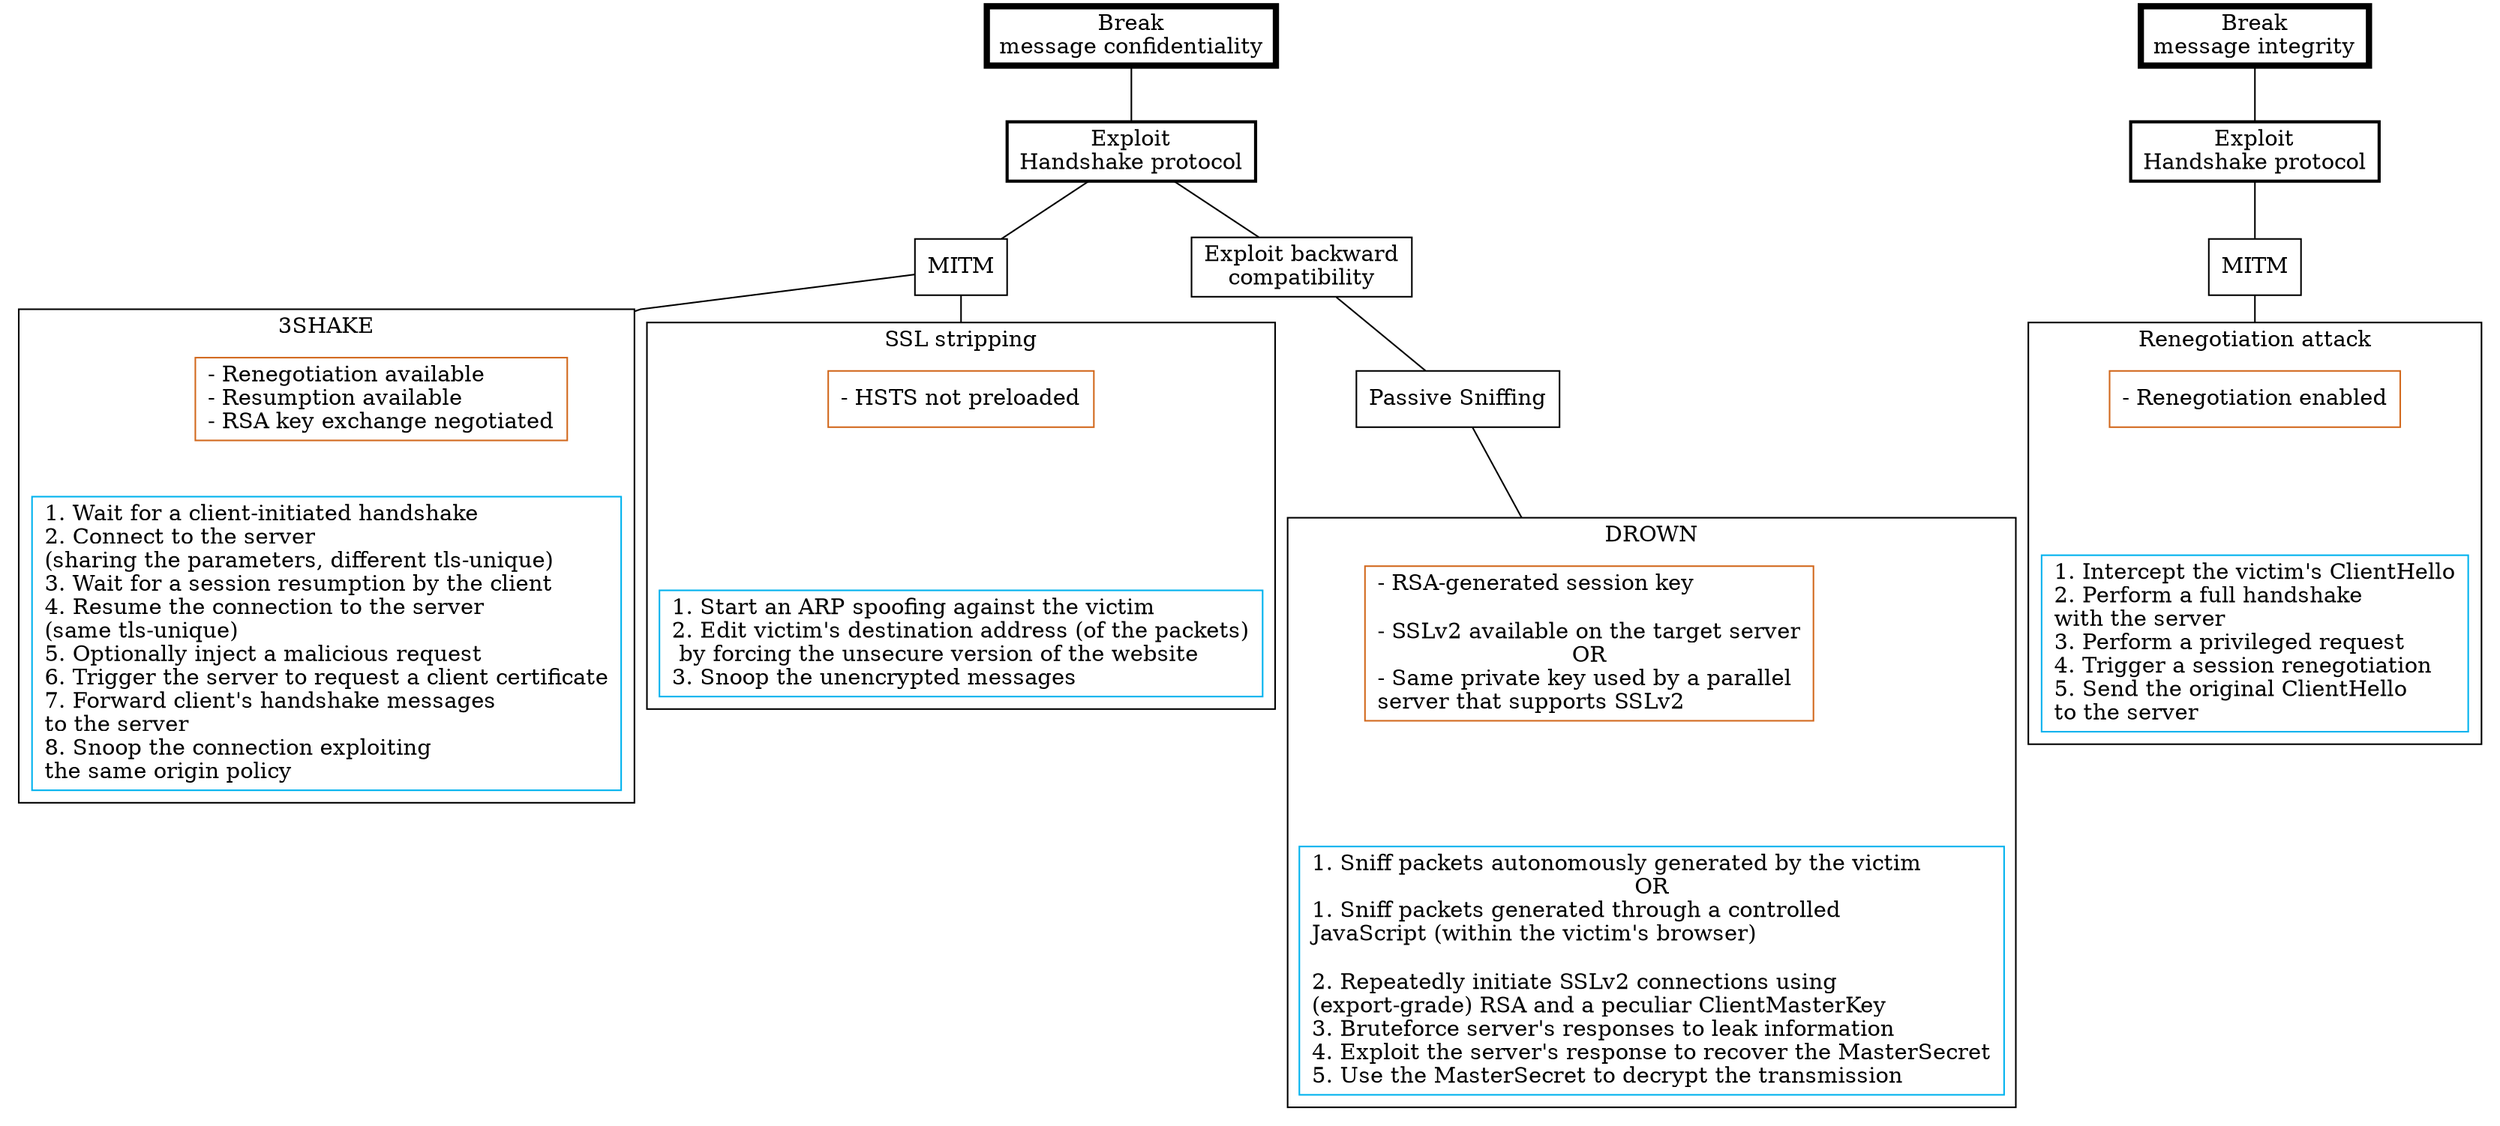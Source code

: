 graph {
#attributes
splines=polyline;
compound=true;
node [shape=box];

#legend
# "node_name" [label appearing after the rendering] /*hooks for the highlighting process*/

#################Confidentiality Nodes#################
##----------Parents---------
"conf_msg_C" [label = "Break\nmessage confidentiality"][penwidth=4] /* 3SHAKE HSTS_not_preloaded DROWN */
"conf_tls_hshake" [label = "Exploit\nHandshake protocol"][penwidth=2] /* 3SHAKE HSTS_not_preloaded DROWN */

"conf_legacy" [label = "Exploit backward\ncompatibility"] /* DROWN */
"conf_sniffing" [label = "Passive Sniffing"]/* DROWN */

"conf_mitm" [label = "MITM"] /* 3SHAKE HSTS_not_preloaded */

##----------Leaves----------
"conf_drown_1" [label = "- RSA-generated session key\l\n- SSLv2 available on the target server\lOR\n- Same private key used by a parallel\lserver that supports SSLv2\l"][color=chocolate]
"conf_drown_2" [label = "1. Sniff packets autonomously generated by the victim\lOR\n1. Sniff packets generated through a controlled\lJavaScript (within the victim's browser)\l\n2. Repeatedly initiate SSLv2 connections using\l(export-grade) RSA and a peculiar ClientMasterKey\l3. Bruteforce server's responses to leak information\l4. Exploit the server's response to recover the MasterSecret\l5. Use the MasterSecret to decrypt the transmission\l"][color=deepskyblue2]

"conf_3shake_1" [label = "- Renegotiation available\l- Resumption available\l- RSA key exchange negotiated\l"][color=chocolate]
"conf_3shake_2" [label = "1. Wait for a client-initiated handshake\l2. Connect to the server\l(sharing the parameters, different tls-unique)\l3. Wait for a session resumption by the client\l4. Resume the connection to the server\l(same tls-unique)\l5. Optionally inject a malicious request\l6. Trigger the server to request a client certificate\l7. Forward client's handshake messages\lto the server\l8. Snoop the connection exploiting\lthe same origin policy\l"][color=deepskyblue2]

"conf_stripping_1" [label = "- HSTS not preloaded\l"][color=chocolate]
"conf_stripping_2" [label = "1. Start an ARP spoofing against the victim\l2. Edit victim's destination address (of the packets)\l by forcing the unsecure version of the website\l3. Snoop the unencrypted messages\l"][color=deepskyblue2]

#-----------Edges-----------
## root
	"conf_msg_C" -- "conf_tls_hshake" /* 3SHAKE HSTS_not_preloaded DROWN */

### handshake subtree
	"conf_tls_hshake" -- "conf_legacy" /* DROWN */
	"conf_tls_hshake" -- "conf_mitm" /* 3SHAKE HSTS_not_preloaded */

### legacy subtree
	"conf_legacy" -- "conf_sniffing" /* DROWN */

##### sniffing subtree
	"conf_sniffing" -- "conf_drown_1" [lhead=cluster_drown] /* DROWN */

#### MITM subtree
	"conf_mitm" -- "conf_3shake_1" [lhead=cluster_3shake]/* 3SHAKE */
	"conf_mitm" -- "conf_stripping_1" [lhead=cluster_stripping] /* HSTS_not_preloaded */

#-----------Subgraphs-----------

	subgraph cluster_drown {
		label="DROWN";
		"conf_drown_1" -- "conf_drown_2" [style=invis];
	}
	subgraph cluster_3shake {
		label="3SHAKE";
		"conf_3shake_1" -- "conf_3shake_2" [style=invis];
	}
	subgraph cluster_stripping {
		label="SSL stripping";
		"conf_stripping_1" -- "conf_stripping_2" [style=invis];
	}

#################Integrity Nodes#################
##----------Parents---------
"int_msg_I" [label = "Break\nmessage integrity"][penwidth=4] /* RENEGOTIATION */
"int_tls_hshake" [label = "Exploit\nHandshake protocol"][penwidth=2] /* RENEGOTIATION */
"int_mitm" [label = "MITM"] /* RENEGOTIATION */

##----------Leaves----------
"int_reneg_1" [label = "- Renegotiation enabled"][color=chocolate]
"int_reneg_2" [label = "1. Intercept the victim's ClientHello\l2. Perform a full handshake\lwith the server\l3. Perform a privileged request\l4. Trigger a session renegotiation\l5. Send the original ClientHello\lto the server\l"][color=deepskyblue2]

#-----------Edges-----------
## root
	"int_msg_I" -- "int_tls_hshake"  /* RENEGOTIATION */
	"int_tls_hshake" -- "int_mitm"  /* RENEGOTIATION */
	"int_mitm" -- "int_reneg_1" [lhead=cluster_renegotiation] /* RENEGOTIATION */

#-----------Subgraphs-----------

	subgraph cluster_renegotiation {
		label="Renegotiation attack";
		"int_reneg_1" -- "int_reneg_2" [style=invis];
	}
}
